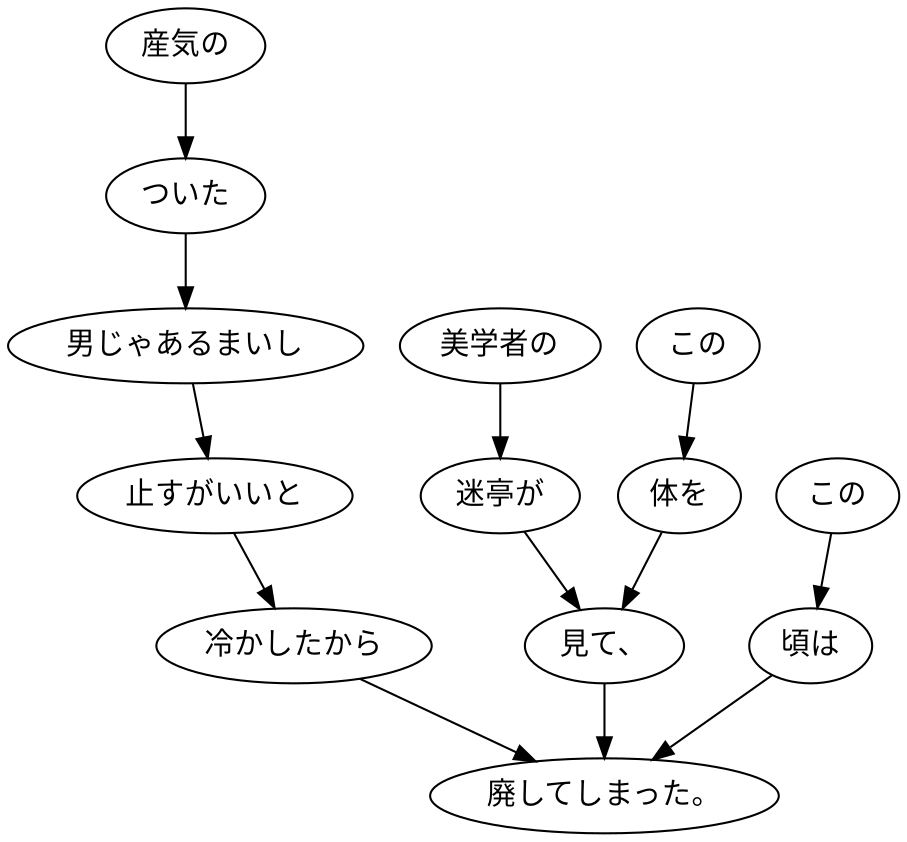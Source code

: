 digraph graph524 {
	node0 [label="美学者の"];
	node1 [label="迷亭が"];
	node2 [label="この"];
	node3 [label="体を"];
	node4 [label="見て、"];
	node5 [label="産気の"];
	node6 [label="ついた"];
	node7 [label="男じゃあるまいし"];
	node8 [label="止すがいいと"];
	node9 [label="冷かしたから"];
	node10 [label="この"];
	node11 [label="頃は"];
	node12 [label="廃してしまった。"];
	node0 -> node1;
	node1 -> node4;
	node2 -> node3;
	node3 -> node4;
	node4 -> node12;
	node5 -> node6;
	node6 -> node7;
	node7 -> node8;
	node8 -> node9;
	node9 -> node12;
	node10 -> node11;
	node11 -> node12;
}
